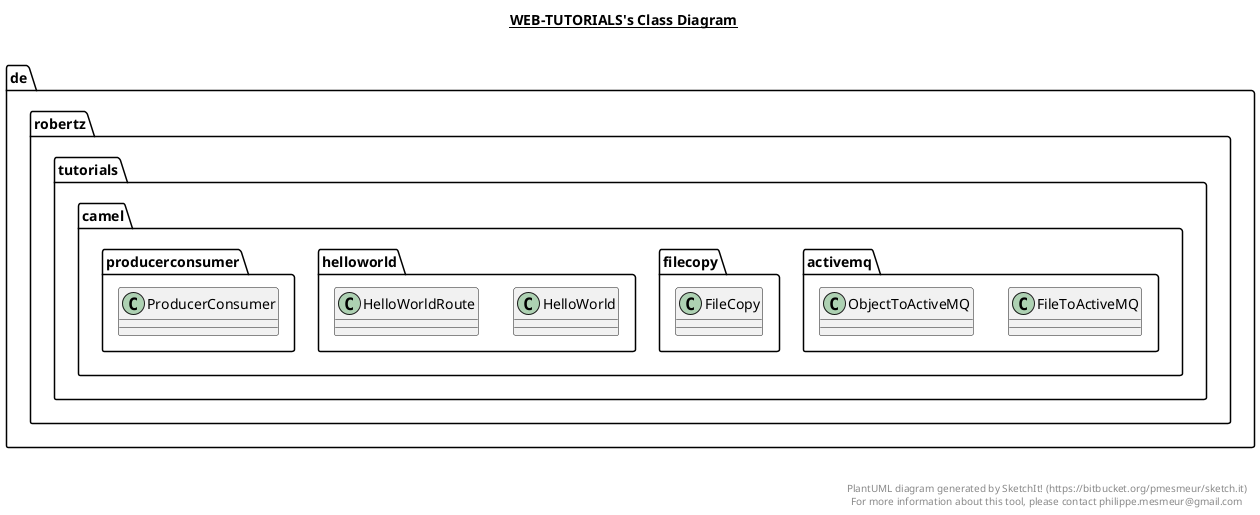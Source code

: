 @startuml

title __WEB-TUTORIALS's Class Diagram__\n

  namespace de.robertz.tutorials.camel.activemq {
    class de.robertz.tutorials.camel.activemq.FileToActiveMQ {
    }
  }
  

  namespace de.robertz.tutorials.camel.activemq {
    class de.robertz.tutorials.camel.activemq.FileToActiveMQ {
    }
  }
  

  namespace de.robertz.tutorials.camel.activemq {
    class de.robertz.tutorials.camel.activemq.ObjectToActiveMQ {
    }
  }
  

  namespace de.robertz.tutorials.camel.filecopy {
    class de.robertz.tutorials.camel.filecopy.FileCopy {
    }
  }
  

  namespace de.robertz.tutorials.camel.helloworld {
    class de.robertz.tutorials.camel.helloworld.HelloWorld {
    }
  }
  

  namespace de.robertz.tutorials.camel.helloworld {
    class de.robertz.tutorials.camel.helloworld.HelloWorldRoute {
    }
  }
  

  namespace de.robertz.tutorials.camel.producerconsumer {
    class de.robertz.tutorials.camel.producerconsumer.ProducerConsumer {
    }
  }
  

  namespace de.robertz.tutorials.camel.producerconsumer {
    class de.robertz.tutorials.camel.producerconsumer.ProducerConsumer {
    }
  }
  



right footer


PlantUML diagram generated by SketchIt! (https://bitbucket.org/pmesmeur/sketch.it)
For more information about this tool, please contact philippe.mesmeur@gmail.com
endfooter

@enduml
